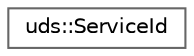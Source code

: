 digraph "Graphical Class Hierarchy"
{
 // LATEX_PDF_SIZE
  bgcolor="transparent";
  edge [fontname=Helvetica,fontsize=10,labelfontname=Helvetica,labelfontsize=10];
  node [fontname=Helvetica,fontsize=10,shape=box,height=0.2,width=0.4];
  rankdir="LR";
  Node0 [id="Node000000",label="uds::ServiceId",height=0.2,width=0.4,color="grey40", fillcolor="white", style="filled",URL="$d3/d23/classuds_1_1ServiceId.html",tooltip=" "];
}

